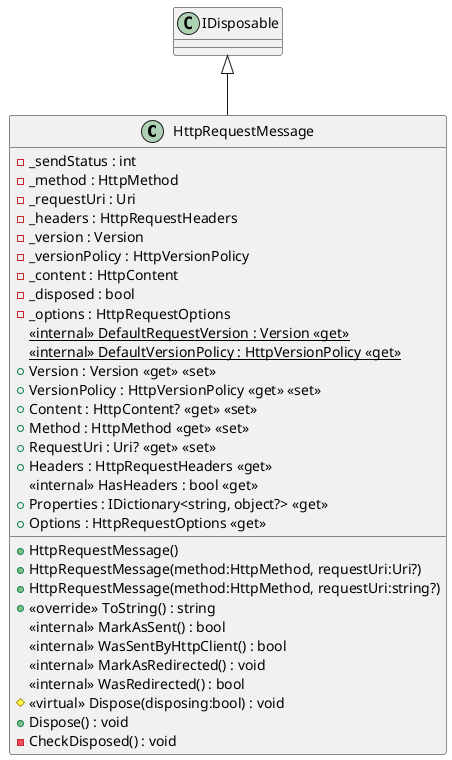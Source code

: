 @startuml
class HttpRequestMessage {
    - _sendStatus : int
    - _method : HttpMethod
    - _requestUri : Uri
    - _headers : HttpRequestHeaders
    - _version : Version
    - _versionPolicy : HttpVersionPolicy
    - _content : HttpContent
    - _disposed : bool
    - _options : HttpRequestOptions
    <<internal>> {static} DefaultRequestVersion : Version <<get>>
    <<internal>> {static} DefaultVersionPolicy : HttpVersionPolicy <<get>>
    + Version : Version <<get>> <<set>>
    + VersionPolicy : HttpVersionPolicy <<get>> <<set>>
    + Content : HttpContent? <<get>> <<set>>
    + Method : HttpMethod <<get>> <<set>>
    + RequestUri : Uri? <<get>> <<set>>
    + Headers : HttpRequestHeaders <<get>>
    <<internal>> HasHeaders : bool <<get>>
    + Properties : IDictionary<string, object?> <<get>>
    + Options : HttpRequestOptions <<get>>
    + HttpRequestMessage()
    + HttpRequestMessage(method:HttpMethod, requestUri:Uri?)
    + HttpRequestMessage(method:HttpMethod, requestUri:string?)
    + <<override>> ToString() : string
    <<internal>> MarkAsSent() : bool
    <<internal>> WasSentByHttpClient() : bool
    <<internal>> MarkAsRedirected() : void
    <<internal>> WasRedirected() : bool
    # <<virtual>> Dispose(disposing:bool) : void
    + Dispose() : void
    - CheckDisposed() : void
}
IDisposable <|-- HttpRequestMessage
@enduml

